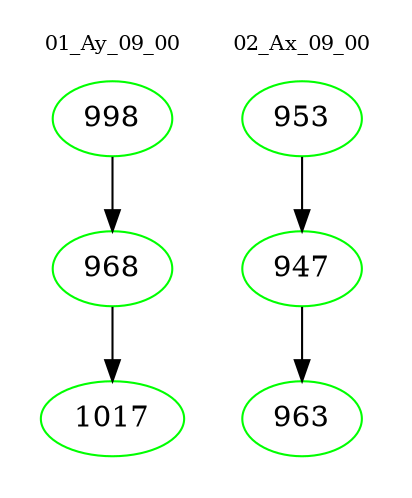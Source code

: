 digraph{
subgraph cluster_0 {
color = white
label = "01_Ay_09_00";
fontsize=10;
T0_998 [label="998", color="green"]
T0_998 -> T0_968 [color="black"]
T0_968 [label="968", color="green"]
T0_968 -> T0_1017 [color="black"]
T0_1017 [label="1017", color="green"]
}
subgraph cluster_1 {
color = white
label = "02_Ax_09_00";
fontsize=10;
T1_953 [label="953", color="green"]
T1_953 -> T1_947 [color="black"]
T1_947 [label="947", color="green"]
T1_947 -> T1_963 [color="black"]
T1_963 [label="963", color="green"]
}
}
